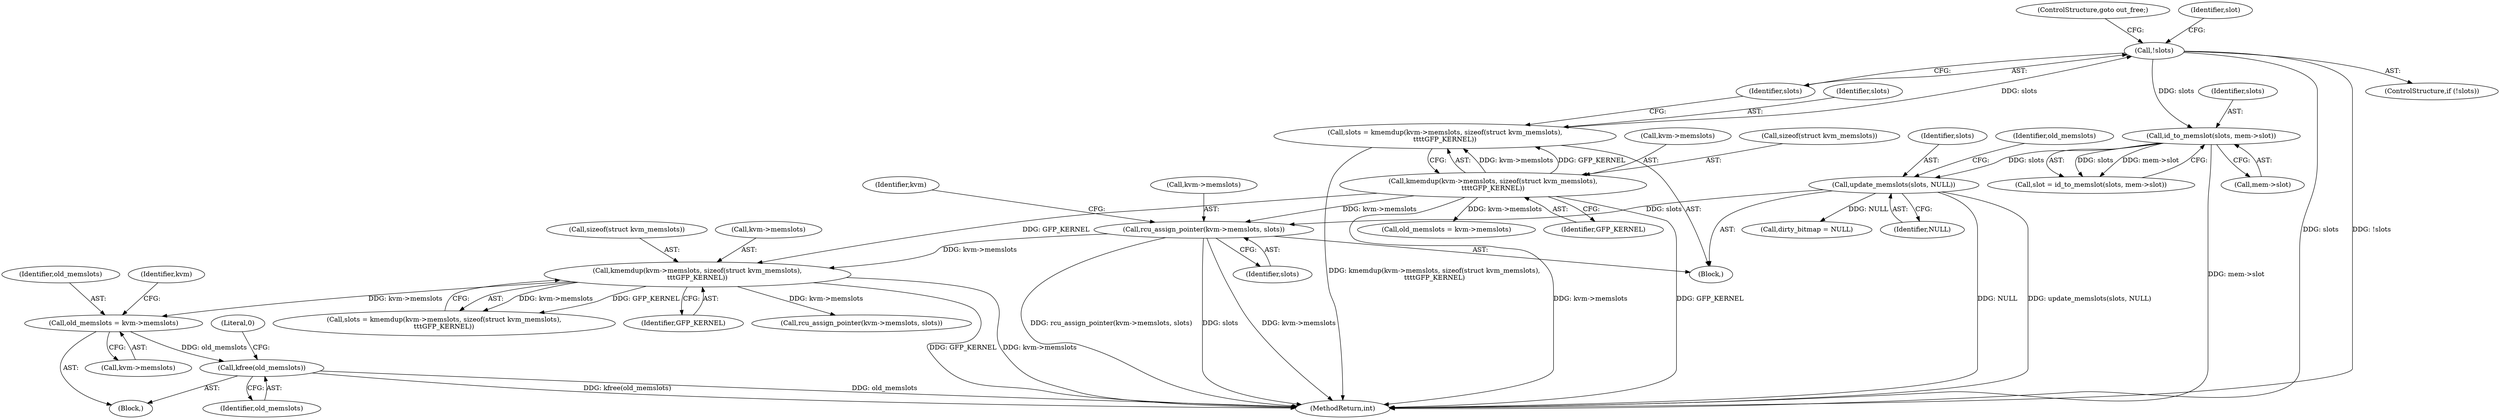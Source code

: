 digraph "0_linux_12d6e7538e2d418c08f082b1b44ffa5fb7270ed8@API" {
"1000485" [label="(Call,kfree(old_memslots))"];
"1000451" [label="(Call,old_memslots = kvm->memslots)"];
"1000433" [label="(Call,kmemdup(kvm->memslots, sizeof(struct kvm_memslots),\n\t\t\tGFP_KERNEL))"];
"1000398" [label="(Call,rcu_assign_pointer(kvm->memslots, slots))"];
"1000367" [label="(Call,kmemdup(kvm->memslots, sizeof(struct kvm_memslots),\n\t\t\t\tGFP_KERNEL))"];
"1000390" [label="(Call,update_memslots(slots, NULL))"];
"1000380" [label="(Call,id_to_memslot(slots, mem->slot))"];
"1000375" [label="(Call,!slots)"];
"1000365" [label="(Call,slots = kmemdup(kvm->memslots, sizeof(struct kvm_memslots),\n\t\t\t\tGFP_KERNEL))"];
"1000453" [label="(Call,kvm->memslots)"];
"1000451" [label="(Call,old_memslots = kvm->memslots)"];
"1000431" [label="(Call,slots = kmemdup(kvm->memslots, sizeof(struct kvm_memslots),\n\t\t\tGFP_KERNEL))"];
"1000402" [label="(Identifier,slots)"];
"1000448" [label="(Call,dirty_bitmap = NULL)"];
"1000399" [label="(Call,kvm->memslots)"];
"1000437" [label="(Call,sizeof(struct kvm_memslots))"];
"1000433" [label="(Call,kmemdup(kvm->memslots, sizeof(struct kvm_memslots),\n\t\t\tGFP_KERNEL))"];
"1000376" [label="(Identifier,slots)"];
"1000377" [label="(ControlStructure,goto out_free;)"];
"1000365" [label="(Call,slots = kmemdup(kvm->memslots, sizeof(struct kvm_memslots),\n\t\t\t\tGFP_KERNEL))"];
"1000116" [label="(Block,)"];
"1000368" [label="(Call,kvm->memslots)"];
"1000366" [label="(Identifier,slots)"];
"1000493" [label="(MethodReturn,int)"];
"1000456" [label="(Call,rcu_assign_pointer(kvm->memslots, slots))"];
"1000393" [label="(Call,old_memslots = kvm->memslots)"];
"1000380" [label="(Call,id_to_memslot(slots, mem->slot))"];
"1000406" [label="(Identifier,kvm)"];
"1000394" [label="(Identifier,old_memslots)"];
"1000486" [label="(Identifier,old_memslots)"];
"1000398" [label="(Call,rcu_assign_pointer(kvm->memslots, slots))"];
"1000379" [label="(Identifier,slot)"];
"1000371" [label="(Call,sizeof(struct kvm_memslots))"];
"1000439" [label="(Identifier,GFP_KERNEL)"];
"1000381" [label="(Identifier,slots)"];
"1000458" [label="(Identifier,kvm)"];
"1000434" [label="(Call,kvm->memslots)"];
"1000373" [label="(Identifier,GFP_KERNEL)"];
"1000488" [label="(Literal,0)"];
"1000382" [label="(Call,mem->slot)"];
"1000375" [label="(Call,!slots)"];
"1000452" [label="(Identifier,old_memslots)"];
"1000374" [label="(ControlStructure,if (!slots))"];
"1000390" [label="(Call,update_memslots(slots, NULL))"];
"1000378" [label="(Call,slot = id_to_memslot(slots, mem->slot))"];
"1000485" [label="(Call,kfree(old_memslots))"];
"1000392" [label="(Identifier,NULL)"];
"1000391" [label="(Identifier,slots)"];
"1000359" [label="(Block,)"];
"1000367" [label="(Call,kmemdup(kvm->memslots, sizeof(struct kvm_memslots),\n\t\t\t\tGFP_KERNEL))"];
"1000485" -> "1000116"  [label="AST: "];
"1000485" -> "1000486"  [label="CFG: "];
"1000486" -> "1000485"  [label="AST: "];
"1000488" -> "1000485"  [label="CFG: "];
"1000485" -> "1000493"  [label="DDG: old_memslots"];
"1000485" -> "1000493"  [label="DDG: kfree(old_memslots)"];
"1000451" -> "1000485"  [label="DDG: old_memslots"];
"1000451" -> "1000116"  [label="AST: "];
"1000451" -> "1000453"  [label="CFG: "];
"1000452" -> "1000451"  [label="AST: "];
"1000453" -> "1000451"  [label="AST: "];
"1000458" -> "1000451"  [label="CFG: "];
"1000433" -> "1000451"  [label="DDG: kvm->memslots"];
"1000433" -> "1000431"  [label="AST: "];
"1000433" -> "1000439"  [label="CFG: "];
"1000434" -> "1000433"  [label="AST: "];
"1000437" -> "1000433"  [label="AST: "];
"1000439" -> "1000433"  [label="AST: "];
"1000431" -> "1000433"  [label="CFG: "];
"1000433" -> "1000493"  [label="DDG: kvm->memslots"];
"1000433" -> "1000493"  [label="DDG: GFP_KERNEL"];
"1000433" -> "1000431"  [label="DDG: kvm->memslots"];
"1000433" -> "1000431"  [label="DDG: GFP_KERNEL"];
"1000398" -> "1000433"  [label="DDG: kvm->memslots"];
"1000367" -> "1000433"  [label="DDG: GFP_KERNEL"];
"1000433" -> "1000456"  [label="DDG: kvm->memslots"];
"1000398" -> "1000359"  [label="AST: "];
"1000398" -> "1000402"  [label="CFG: "];
"1000399" -> "1000398"  [label="AST: "];
"1000402" -> "1000398"  [label="AST: "];
"1000406" -> "1000398"  [label="CFG: "];
"1000398" -> "1000493"  [label="DDG: rcu_assign_pointer(kvm->memslots, slots)"];
"1000398" -> "1000493"  [label="DDG: slots"];
"1000398" -> "1000493"  [label="DDG: kvm->memslots"];
"1000367" -> "1000398"  [label="DDG: kvm->memslots"];
"1000390" -> "1000398"  [label="DDG: slots"];
"1000367" -> "1000365"  [label="AST: "];
"1000367" -> "1000373"  [label="CFG: "];
"1000368" -> "1000367"  [label="AST: "];
"1000371" -> "1000367"  [label="AST: "];
"1000373" -> "1000367"  [label="AST: "];
"1000365" -> "1000367"  [label="CFG: "];
"1000367" -> "1000493"  [label="DDG: kvm->memslots"];
"1000367" -> "1000493"  [label="DDG: GFP_KERNEL"];
"1000367" -> "1000365"  [label="DDG: kvm->memslots"];
"1000367" -> "1000365"  [label="DDG: GFP_KERNEL"];
"1000367" -> "1000393"  [label="DDG: kvm->memslots"];
"1000390" -> "1000359"  [label="AST: "];
"1000390" -> "1000392"  [label="CFG: "];
"1000391" -> "1000390"  [label="AST: "];
"1000392" -> "1000390"  [label="AST: "];
"1000394" -> "1000390"  [label="CFG: "];
"1000390" -> "1000493"  [label="DDG: NULL"];
"1000390" -> "1000493"  [label="DDG: update_memslots(slots, NULL)"];
"1000380" -> "1000390"  [label="DDG: slots"];
"1000390" -> "1000448"  [label="DDG: NULL"];
"1000380" -> "1000378"  [label="AST: "];
"1000380" -> "1000382"  [label="CFG: "];
"1000381" -> "1000380"  [label="AST: "];
"1000382" -> "1000380"  [label="AST: "];
"1000378" -> "1000380"  [label="CFG: "];
"1000380" -> "1000493"  [label="DDG: mem->slot"];
"1000380" -> "1000378"  [label="DDG: slots"];
"1000380" -> "1000378"  [label="DDG: mem->slot"];
"1000375" -> "1000380"  [label="DDG: slots"];
"1000375" -> "1000374"  [label="AST: "];
"1000375" -> "1000376"  [label="CFG: "];
"1000376" -> "1000375"  [label="AST: "];
"1000377" -> "1000375"  [label="CFG: "];
"1000379" -> "1000375"  [label="CFG: "];
"1000375" -> "1000493"  [label="DDG: slots"];
"1000375" -> "1000493"  [label="DDG: !slots"];
"1000365" -> "1000375"  [label="DDG: slots"];
"1000365" -> "1000359"  [label="AST: "];
"1000366" -> "1000365"  [label="AST: "];
"1000376" -> "1000365"  [label="CFG: "];
"1000365" -> "1000493"  [label="DDG: kmemdup(kvm->memslots, sizeof(struct kvm_memslots),\n\t\t\t\tGFP_KERNEL)"];
}
